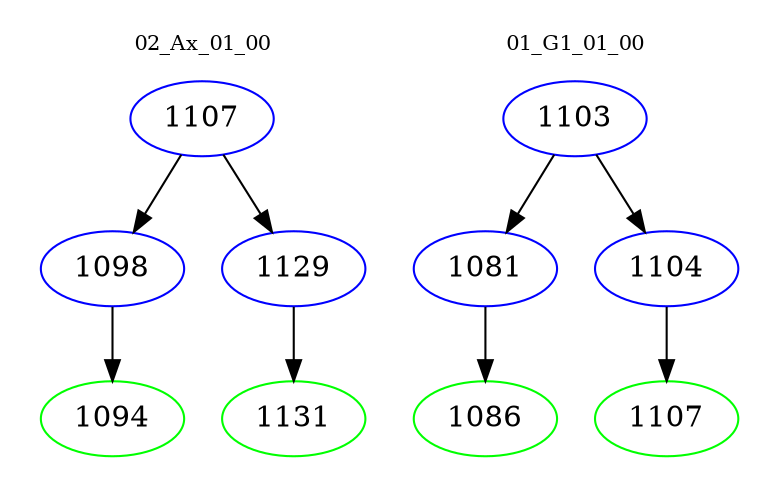 digraph{
subgraph cluster_0 {
color = white
label = "02_Ax_01_00";
fontsize=10;
T0_1107 [label="1107", color="blue"]
T0_1107 -> T0_1098 [color="black"]
T0_1098 [label="1098", color="blue"]
T0_1098 -> T0_1094 [color="black"]
T0_1094 [label="1094", color="green"]
T0_1107 -> T0_1129 [color="black"]
T0_1129 [label="1129", color="blue"]
T0_1129 -> T0_1131 [color="black"]
T0_1131 [label="1131", color="green"]
}
subgraph cluster_1 {
color = white
label = "01_G1_01_00";
fontsize=10;
T1_1103 [label="1103", color="blue"]
T1_1103 -> T1_1081 [color="black"]
T1_1081 [label="1081", color="blue"]
T1_1081 -> T1_1086 [color="black"]
T1_1086 [label="1086", color="green"]
T1_1103 -> T1_1104 [color="black"]
T1_1104 [label="1104", color="blue"]
T1_1104 -> T1_1107 [color="black"]
T1_1107 [label="1107", color="green"]
}
}
